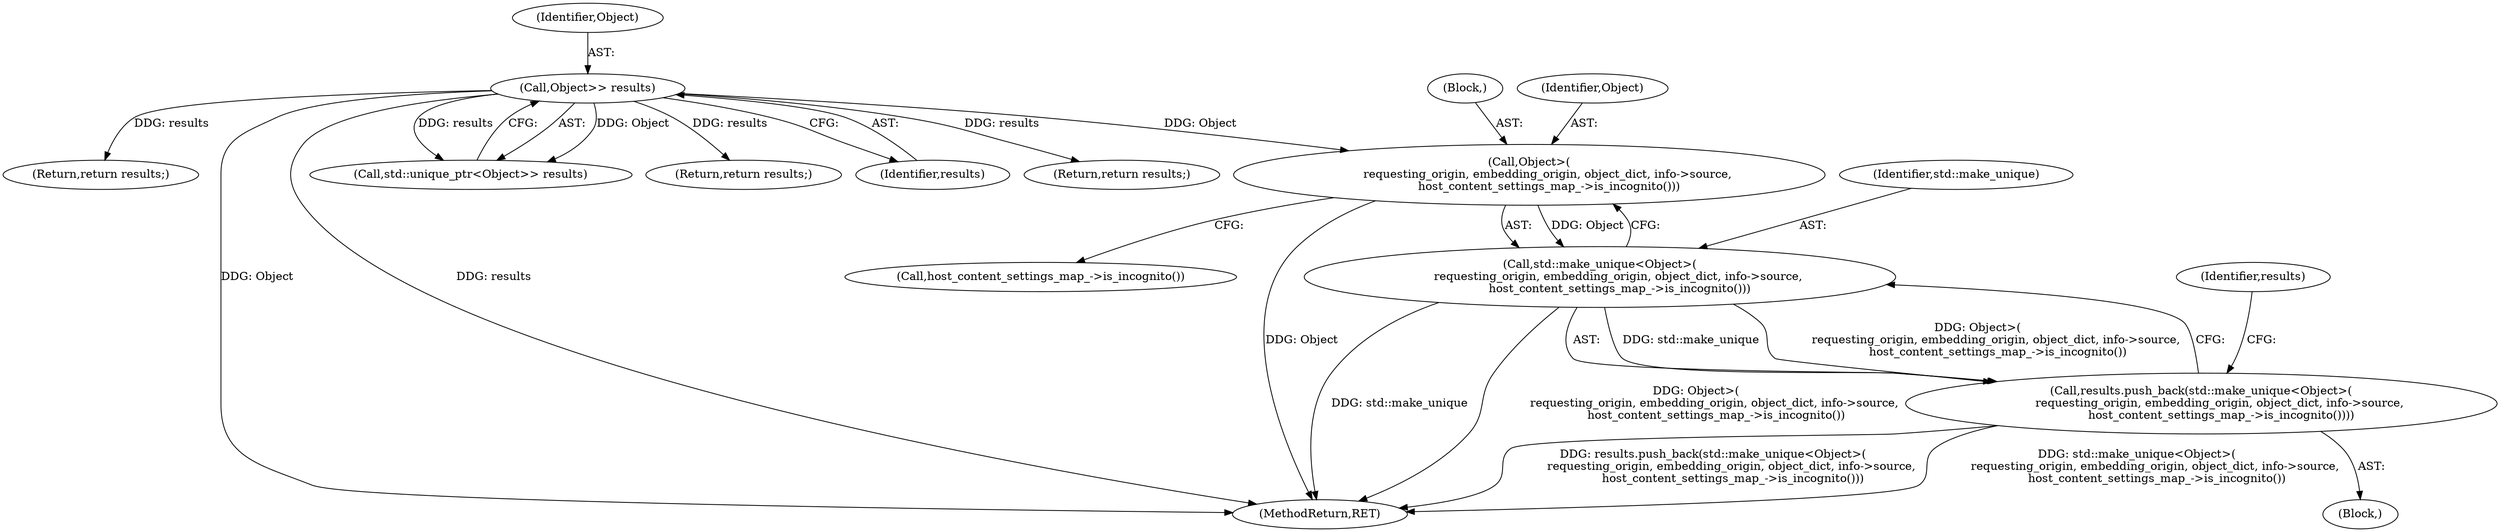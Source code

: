 digraph "0_Chrome_47ae3dfdee9a0796a079cd4eadf2f75b34f257ae@pointer" {
"1000180" [label="(Call,Object>(\n          requesting_origin, embedding_origin, object_dict, info->source,\n           host_content_settings_map_->is_incognito()))"];
"1000120" [label="(Call,Object>> results)"];
"1000178" [label="(Call,std::make_unique<Object>(\n          requesting_origin, embedding_origin, object_dict, info->source,\n           host_content_settings_map_->is_incognito()))"];
"1000177" [label="(Call,results.push_back(std::make_unique<Object>(\n          requesting_origin, embedding_origin, object_dict, info->source,\n           host_content_settings_map_->is_incognito())))"];
"1000120" [label="(Call,Object>> results)"];
"1000180" [label="(Call,Object>(\n          requesting_origin, embedding_origin, object_dict, info->source,\n           host_content_settings_map_->is_incognito()))"];
"1000118" [label="(Call,std::unique_ptr<Object>> results)"];
"1000192" [label="(Call,host_content_settings_map_->is_incognito())"];
"1000149" [label="(Return,return results;)"];
"1000178" [label="(Call,std::make_unique<Object>(\n          requesting_origin, embedding_origin, object_dict, info->source,\n           host_content_settings_map_->is_incognito()))"];
"1000195" [label="(MethodReturn,RET)"];
"1000121" [label="(Identifier,Object)"];
"1000177" [label="(Call,results.push_back(std::make_unique<Object>(\n          requesting_origin, embedding_origin, object_dict, info->source,\n           host_content_settings_map_->is_incognito())))"];
"1000176" [label="(Block,)"];
"1000193" [label="(Return,return results;)"];
"1000182" [label="(Block,)"];
"1000194" [label="(Identifier,results)"];
"1000181" [label="(Identifier,Object)"];
"1000179" [label="(Identifier,std::make_unique)"];
"1000122" [label="(Identifier,results)"];
"1000163" [label="(Return,return results;)"];
"1000180" -> "1000178"  [label="AST: "];
"1000180" -> "1000192"  [label="CFG: "];
"1000181" -> "1000180"  [label="AST: "];
"1000182" -> "1000180"  [label="AST: "];
"1000178" -> "1000180"  [label="CFG: "];
"1000180" -> "1000195"  [label="DDG: Object"];
"1000180" -> "1000178"  [label="DDG: Object"];
"1000120" -> "1000180"  [label="DDG: Object"];
"1000120" -> "1000118"  [label="AST: "];
"1000120" -> "1000122"  [label="CFG: "];
"1000121" -> "1000120"  [label="AST: "];
"1000122" -> "1000120"  [label="AST: "];
"1000118" -> "1000120"  [label="CFG: "];
"1000120" -> "1000195"  [label="DDG: Object"];
"1000120" -> "1000195"  [label="DDG: results"];
"1000120" -> "1000118"  [label="DDG: Object"];
"1000120" -> "1000118"  [label="DDG: results"];
"1000120" -> "1000149"  [label="DDG: results"];
"1000120" -> "1000163"  [label="DDG: results"];
"1000120" -> "1000193"  [label="DDG: results"];
"1000178" -> "1000177"  [label="AST: "];
"1000179" -> "1000178"  [label="AST: "];
"1000177" -> "1000178"  [label="CFG: "];
"1000178" -> "1000195"  [label="DDG: std::make_unique"];
"1000178" -> "1000195"  [label="DDG: Object>(\n          requesting_origin, embedding_origin, object_dict, info->source,\n           host_content_settings_map_->is_incognito())"];
"1000178" -> "1000177"  [label="DDG: std::make_unique"];
"1000178" -> "1000177"  [label="DDG: Object>(\n          requesting_origin, embedding_origin, object_dict, info->source,\n           host_content_settings_map_->is_incognito())"];
"1000177" -> "1000176"  [label="AST: "];
"1000194" -> "1000177"  [label="CFG: "];
"1000177" -> "1000195"  [label="DDG: std::make_unique<Object>(\n          requesting_origin, embedding_origin, object_dict, info->source,\n           host_content_settings_map_->is_incognito())"];
"1000177" -> "1000195"  [label="DDG: results.push_back(std::make_unique<Object>(\n          requesting_origin, embedding_origin, object_dict, info->source,\n           host_content_settings_map_->is_incognito()))"];
}
